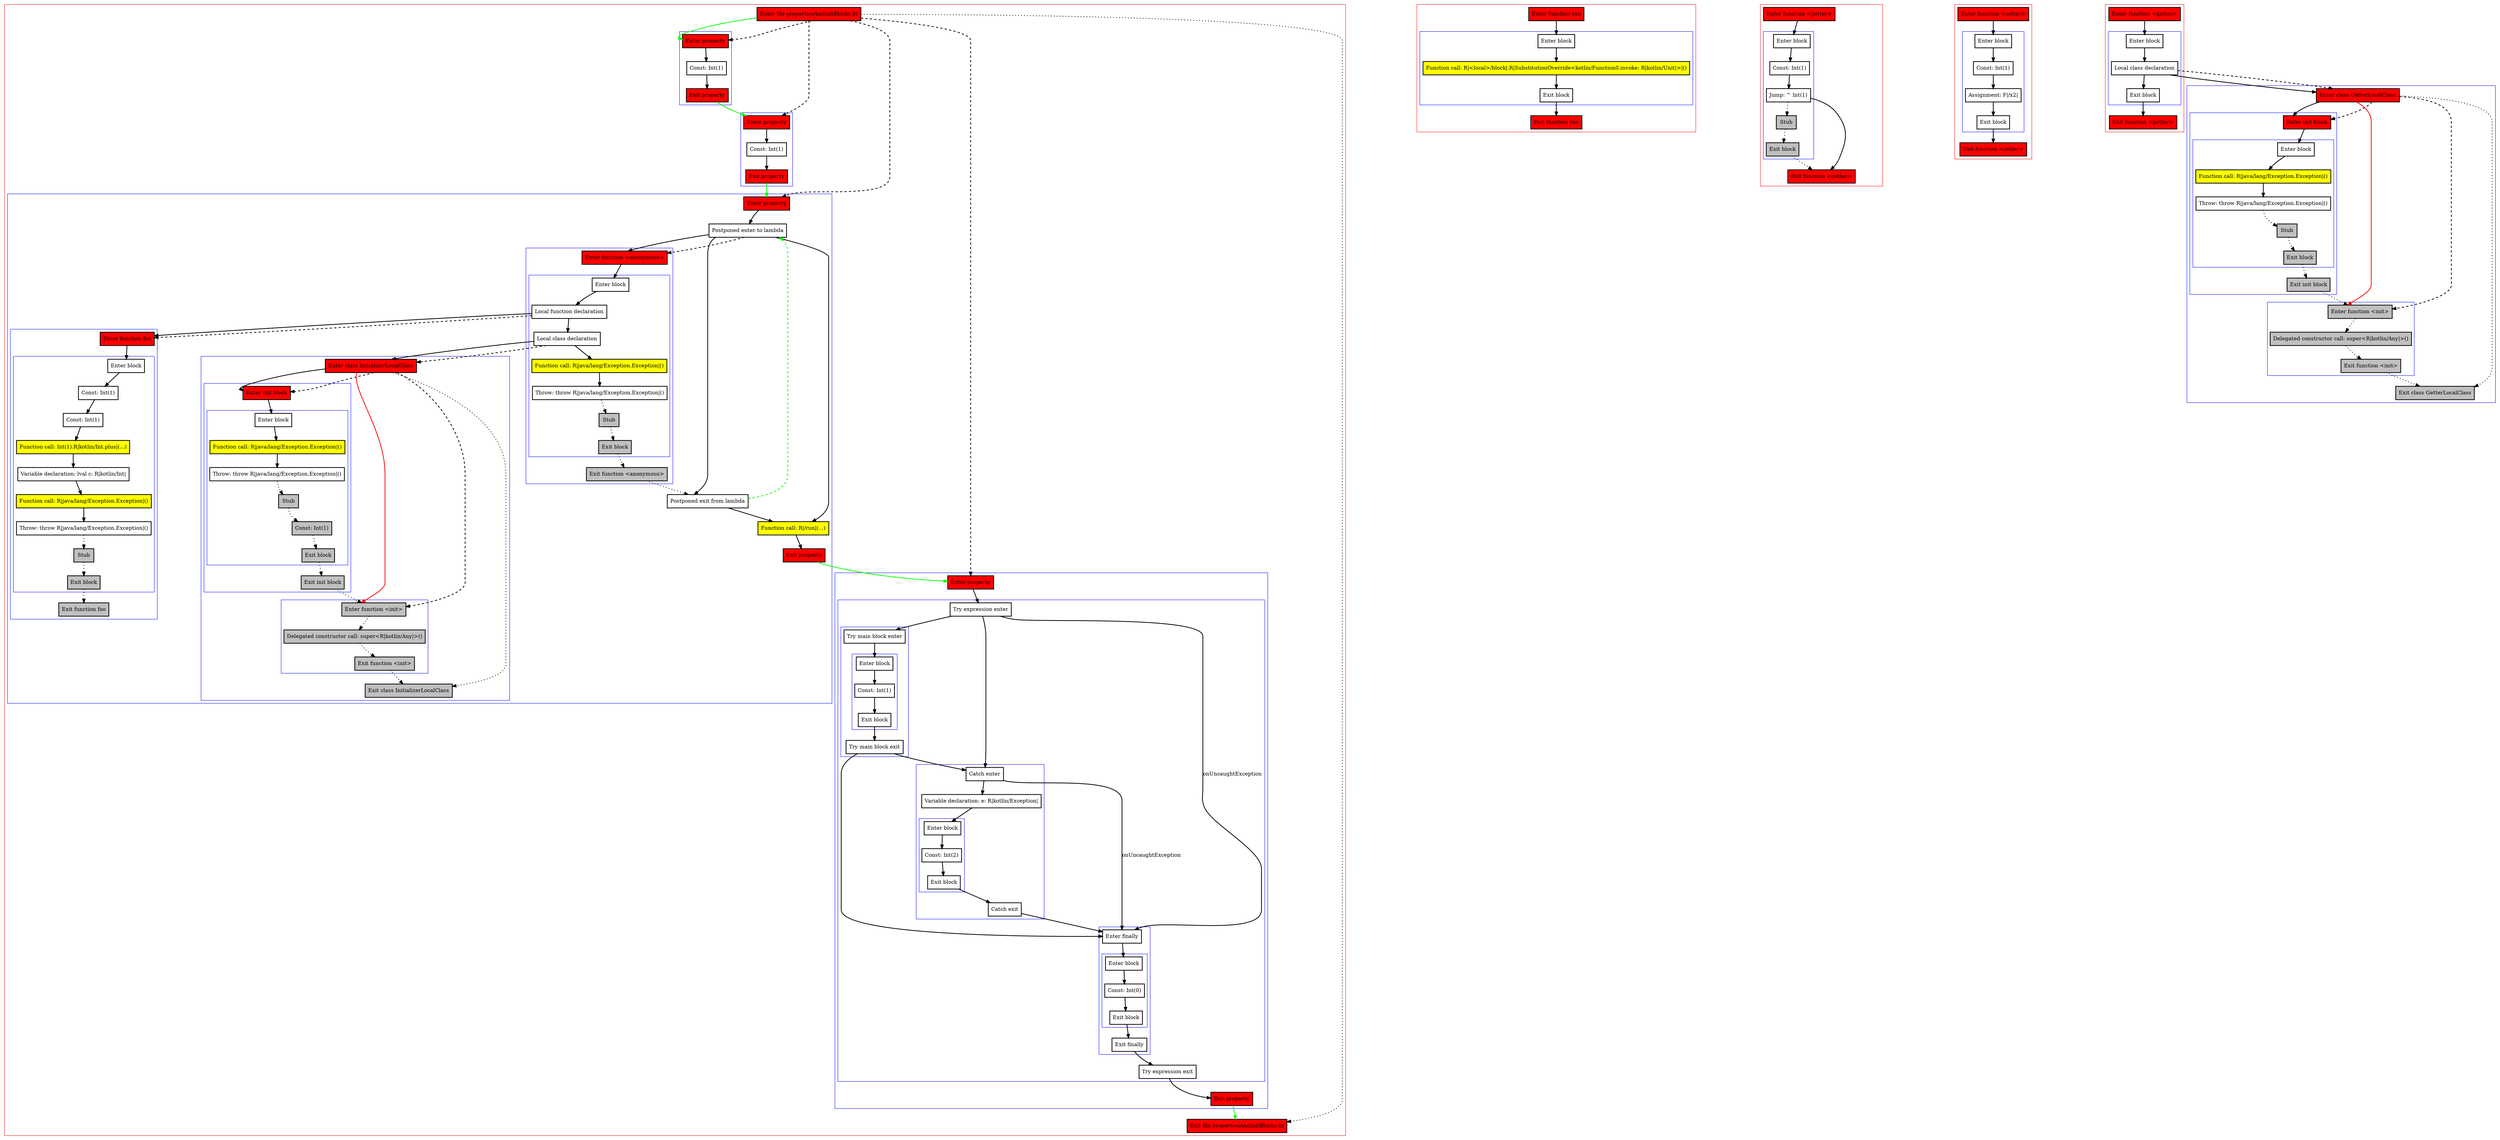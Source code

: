 digraph propertiesAndInitBlocks_kt {
    graph [nodesep=3]
    node [shape=box penwidth=2]
    edge [penwidth=2]

    subgraph cluster_0 {
        color=red
        0 [label="Enter file propertiesAndInitBlocks.kt" style="filled" fillcolor=red];
        subgraph cluster_1 {
            color=blue
            1 [label="Enter property" style="filled" fillcolor=red];
            2 [label="Const: Int(1)"];
            3 [label="Exit property" style="filled" fillcolor=red];
        }
        subgraph cluster_2 {
            color=blue
            4 [label="Enter property" style="filled" fillcolor=red];
            5 [label="Const: Int(1)"];
            6 [label="Exit property" style="filled" fillcolor=red];
        }
        subgraph cluster_3 {
            color=blue
            7 [label="Enter property" style="filled" fillcolor=red];
            8 [label="Postponed enter to lambda"];
            subgraph cluster_4 {
                color=blue
                9 [label="Enter function <anonymous>" style="filled" fillcolor=red];
                subgraph cluster_5 {
                    color=blue
                    10 [label="Enter block"];
                    11 [label="Local function declaration"];
                    12 [label="Local class declaration"];
                    13 [label="Function call: R|java/lang/Exception.Exception|()" style="filled" fillcolor=yellow];
                    14 [label="Throw: throw R|java/lang/Exception.Exception|()"];
                    15 [label="Stub" style="filled" fillcolor=gray];
                    16 [label="Exit block" style="filled" fillcolor=gray];
                }
                17 [label="Exit function <anonymous>" style="filled" fillcolor=gray];
            }
            subgraph cluster_6 {
                color=blue
                18 [label="Enter class InitializerLocalClass" style="filled" fillcolor=red];
                subgraph cluster_7 {
                    color=blue
                    19 [label="Enter init block" style="filled" fillcolor=red];
                    subgraph cluster_8 {
                        color=blue
                        20 [label="Enter block"];
                        21 [label="Function call: R|java/lang/Exception.Exception|()" style="filled" fillcolor=yellow];
                        22 [label="Throw: throw R|java/lang/Exception.Exception|()"];
                        23 [label="Stub" style="filled" fillcolor=gray];
                        24 [label="Const: Int(1)" style="filled" fillcolor=gray];
                        25 [label="Exit block" style="filled" fillcolor=gray];
                    }
                    26 [label="Exit init block" style="filled" fillcolor=gray];
                }
                subgraph cluster_9 {
                    color=blue
                    27 [label="Enter function <init>" style="filled" fillcolor=gray];
                    28 [label="Delegated constructor call: super<R|kotlin/Any|>()" style="filled" fillcolor=gray];
                    29 [label="Exit function <init>" style="filled" fillcolor=gray];
                }
                30 [label="Exit class InitializerLocalClass" style="filled" fillcolor=gray];
            }
            subgraph cluster_10 {
                color=blue
                31 [label="Enter function foo" style="filled" fillcolor=red];
                subgraph cluster_11 {
                    color=blue
                    32 [label="Enter block"];
                    33 [label="Const: Int(1)"];
                    34 [label="Const: Int(1)"];
                    35 [label="Function call: Int(1).R|kotlin/Int.plus|(...)" style="filled" fillcolor=yellow];
                    36 [label="Variable declaration: lval c: R|kotlin/Int|"];
                    37 [label="Function call: R|java/lang/Exception.Exception|()" style="filled" fillcolor=yellow];
                    38 [label="Throw: throw R|java/lang/Exception.Exception|()"];
                    39 [label="Stub" style="filled" fillcolor=gray];
                    40 [label="Exit block" style="filled" fillcolor=gray];
                }
                41 [label="Exit function foo" style="filled" fillcolor=gray];
            }
            42 [label="Postponed exit from lambda"];
            43 [label="Function call: R|/run|(...)" style="filled" fillcolor=yellow];
            44 [label="Exit property" style="filled" fillcolor=red];
        }
        subgraph cluster_12 {
            color=blue
            45 [label="Enter property" style="filled" fillcolor=red];
            subgraph cluster_13 {
                color=blue
                46 [label="Try expression enter"];
                subgraph cluster_14 {
                    color=blue
                    47 [label="Try main block enter"];
                    subgraph cluster_15 {
                        color=blue
                        48 [label="Enter block"];
                        49 [label="Const: Int(1)"];
                        50 [label="Exit block"];
                    }
                    51 [label="Try main block exit"];
                }
                subgraph cluster_16 {
                    color=blue
                    52 [label="Catch enter"];
                    53 [label="Variable declaration: e: R|kotlin/Exception|"];
                    subgraph cluster_17 {
                        color=blue
                        54 [label="Enter block"];
                        55 [label="Const: Int(2)"];
                        56 [label="Exit block"];
                    }
                    57 [label="Catch exit"];
                }
                subgraph cluster_18 {
                    color=blue
                    58 [label="Enter finally"];
                    subgraph cluster_19 {
                        color=blue
                        59 [label="Enter block"];
                        60 [label="Const: Int(0)"];
                        61 [label="Exit block"];
                    }
                    62 [label="Exit finally"];
                }
                63 [label="Try expression exit"];
            }
            64 [label="Exit property" style="filled" fillcolor=red];
        }
        65 [label="Exit file propertiesAndInitBlocks.kt" style="filled" fillcolor=red];
    }
    0 -> {1} [color=green];
    0 -> {65} [style=dotted];
    0 -> {1 4 7 45} [style=dashed];
    1 -> {2};
    2 -> {3};
    3 -> {4} [color=green];
    4 -> {5};
    5 -> {6};
    6 -> {7} [color=green];
    7 -> {8};
    8 -> {9 42 43};
    8 -> {9} [style=dashed];
    9 -> {10};
    10 -> {11};
    11 -> {12 31};
    11 -> {31} [style=dashed];
    12 -> {13 18};
    12 -> {18} [style=dashed];
    13 -> {14};
    14 -> {15} [style=dotted];
    15 -> {16} [style=dotted];
    16 -> {17} [style=dotted];
    17 -> {42} [style=dotted];
    18 -> {19};
    18 -> {27} [color=red];
    18 -> {30} [style=dotted];
    18 -> {19 27} [style=dashed];
    19 -> {20};
    20 -> {21};
    21 -> {22};
    22 -> {23} [style=dotted];
    23 -> {24} [style=dotted];
    24 -> {25} [style=dotted];
    25 -> {26} [style=dotted];
    26 -> {27} [style=dotted];
    27 -> {28} [style=dotted];
    28 -> {29} [style=dotted];
    29 -> {30} [style=dotted];
    31 -> {32};
    32 -> {33};
    33 -> {34};
    34 -> {35};
    35 -> {36};
    36 -> {37};
    37 -> {38};
    38 -> {39} [style=dotted];
    39 -> {40} [style=dotted];
    40 -> {41} [style=dotted];
    42 -> {43};
    42 -> {8} [color=green style=dashed];
    43 -> {44};
    44 -> {45} [color=green];
    45 -> {46};
    46 -> {47 52};
    46 -> {58} [label="onUncaughtException"];
    47 -> {48};
    48 -> {49};
    49 -> {50};
    50 -> {51};
    51 -> {52 58};
    52 -> {53};
    52 -> {58} [label="onUncaughtException"];
    53 -> {54};
    54 -> {55};
    55 -> {56};
    56 -> {57};
    57 -> {58};
    58 -> {59};
    59 -> {60};
    60 -> {61};
    61 -> {62};
    62 -> {63};
    63 -> {64};
    64 -> {65} [color=green];

    subgraph cluster_20 {
        color=red
        66 [label="Enter function run" style="filled" fillcolor=red];
        subgraph cluster_21 {
            color=blue
            67 [label="Enter block"];
            68 [label="Function call: R|<local>/block|.R|SubstitutionOverride<kotlin/Function0.invoke: R|kotlin/Unit|>|()" style="filled" fillcolor=yellow];
            69 [label="Exit block"];
        }
        70 [label="Exit function run" style="filled" fillcolor=red];
    }
    66 -> {67};
    67 -> {68};
    68 -> {69};
    69 -> {70};

    subgraph cluster_22 {
        color=red
        71 [label="Enter function <getter>" style="filled" fillcolor=red];
        subgraph cluster_23 {
            color=blue
            72 [label="Enter block"];
            73 [label="Const: Int(1)"];
            74 [label="Jump: ^ Int(1)"];
            75 [label="Stub" style="filled" fillcolor=gray];
            76 [label="Exit block" style="filled" fillcolor=gray];
        }
        77 [label="Exit function <getter>" style="filled" fillcolor=red];
    }
    71 -> {72};
    72 -> {73};
    73 -> {74};
    74 -> {77};
    74 -> {75} [style=dotted];
    75 -> {76} [style=dotted];
    76 -> {77} [style=dotted];

    subgraph cluster_24 {
        color=red
        78 [label="Enter function <setter>" style="filled" fillcolor=red];
        subgraph cluster_25 {
            color=blue
            79 [label="Enter block"];
            80 [label="Const: Int(1)"];
            81 [label="Assignment: F|/x2|"];
            82 [label="Exit block"];
        }
        83 [label="Exit function <setter>" style="filled" fillcolor=red];
    }
    78 -> {79};
    79 -> {80};
    80 -> {81};
    81 -> {82};
    82 -> {83};

    subgraph cluster_26 {
        color=red
        84 [label="Enter function <getter>" style="filled" fillcolor=red];
        subgraph cluster_27 {
            color=blue
            85 [label="Enter block"];
            86 [label="Local class declaration"];
            87 [label="Exit block"];
        }
        88 [label="Exit function <getter>" style="filled" fillcolor=red];
    }
    subgraph cluster_28 {
        color=blue
        89 [label="Enter class GetterLocalClass" style="filled" fillcolor=red];
        subgraph cluster_29 {
            color=blue
            90 [label="Enter init block" style="filled" fillcolor=red];
            subgraph cluster_30 {
                color=blue
                91 [label="Enter block"];
                92 [label="Function call: R|java/lang/Exception.Exception|()" style="filled" fillcolor=yellow];
                93 [label="Throw: throw R|java/lang/Exception.Exception|()"];
                94 [label="Stub" style="filled" fillcolor=gray];
                95 [label="Exit block" style="filled" fillcolor=gray];
            }
            96 [label="Exit init block" style="filled" fillcolor=gray];
        }
        subgraph cluster_31 {
            color=blue
            97 [label="Enter function <init>" style="filled" fillcolor=gray];
            98 [label="Delegated constructor call: super<R|kotlin/Any|>()" style="filled" fillcolor=gray];
            99 [label="Exit function <init>" style="filled" fillcolor=gray];
        }
        100 [label="Exit class GetterLocalClass" style="filled" fillcolor=gray];
    }
    84 -> {85};
    85 -> {86};
    86 -> {87 89};
    86 -> {89} [style=dashed];
    87 -> {88};
    89 -> {90};
    89 -> {97} [color=red];
    89 -> {100} [style=dotted];
    89 -> {90 97} [style=dashed];
    90 -> {91};
    91 -> {92};
    92 -> {93};
    93 -> {94} [style=dotted];
    94 -> {95} [style=dotted];
    95 -> {96} [style=dotted];
    96 -> {97} [style=dotted];
    97 -> {98} [style=dotted];
    98 -> {99} [style=dotted];
    99 -> {100} [style=dotted];

}
